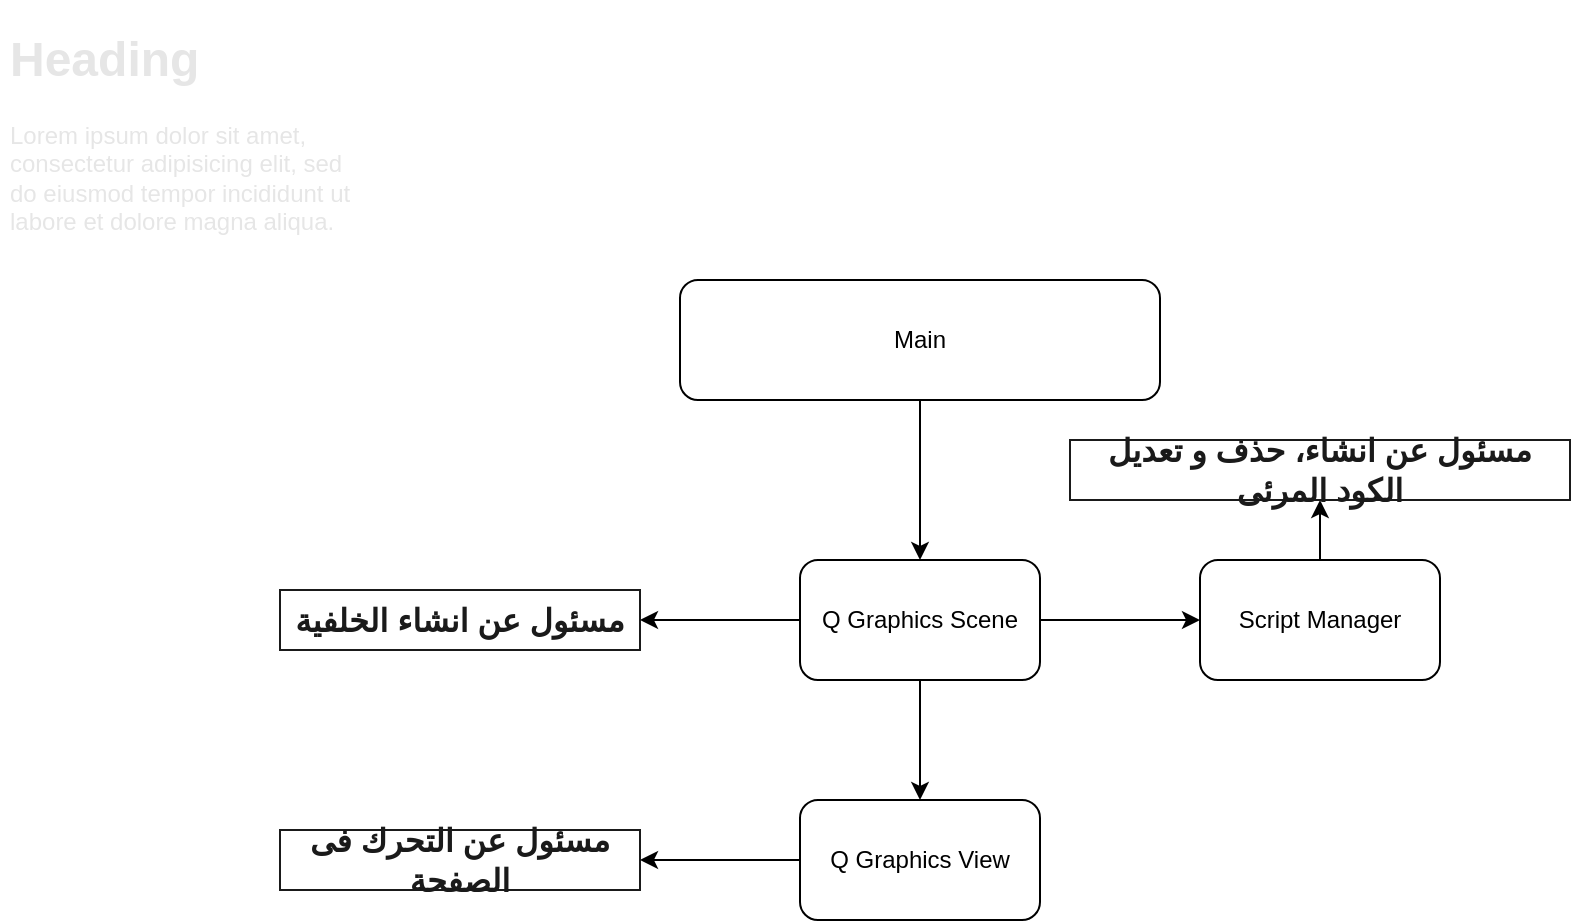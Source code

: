 <mxfile version="16.0.3" type="github">
  <diagram id="hCC37PdxLk1hiNzJ39LI" name="Page-1">
    <mxGraphModel dx="981" dy="520" grid="1" gridSize="20" guides="1" tooltips="1" connect="1" arrows="1" fold="1" page="1" pageScale="1" pageWidth="1920" pageHeight="1200" background="#FFFFFF" math="0" shadow="0">
      <root>
        <mxCell id="0" />
        <mxCell id="1" parent="0" />
        <mxCell id="mb9BTXo8A0_jGZtF6IZj-8" value="Main" style="rounded=1;whiteSpace=wrap;html=1;" parent="1" vertex="1">
          <mxGeometry x="420" y="250" width="240" height="60" as="geometry" />
        </mxCell>
        <mxCell id="CaGoJxjw2hJIUdzqTwTn-14" value="" style="rounded=0;orthogonalLoop=1;jettySize=auto;html=1;shadow=0;startArrow=classic;startFill=1;endArrow=none;endFill=0;" edge="1" parent="1" source="CaGoJxjw2hJIUdzqTwTn-11" target="CaGoJxjw2hJIUdzqTwTn-13">
          <mxGeometry relative="1" as="geometry" />
        </mxCell>
        <mxCell id="CaGoJxjw2hJIUdzqTwTn-11" value="Q Graphics View" style="whiteSpace=wrap;html=1;rounded=1;" vertex="1" parent="1">
          <mxGeometry x="480" y="510" width="120" height="60" as="geometry" />
        </mxCell>
        <mxCell id="CaGoJxjw2hJIUdzqTwTn-15" style="rounded=0;orthogonalLoop=1;jettySize=auto;html=1;shadow=0;startArrow=classic;startFill=1;endArrow=none;endFill=0;" edge="1" parent="1" source="CaGoJxjw2hJIUdzqTwTn-13" target="mb9BTXo8A0_jGZtF6IZj-8">
          <mxGeometry relative="1" as="geometry" />
        </mxCell>
        <mxCell id="CaGoJxjw2hJIUdzqTwTn-29" style="edgeStyle=none;rounded=0;orthogonalLoop=1;jettySize=auto;html=1;shadow=0;fontSize=16;fontColor=#FFFFFF;startArrow=classic;startFill=1;endArrow=none;endFill=0;verticalAlign=middle;horizontal=1;align=center;strokeColor=none;" edge="1" parent="1" source="CaGoJxjw2hJIUdzqTwTn-13" target="CaGoJxjw2hJIUdzqTwTn-28">
          <mxGeometry relative="1" as="geometry" />
        </mxCell>
        <mxCell id="CaGoJxjw2hJIUdzqTwTn-32" style="edgeStyle=none;rounded=0;orthogonalLoop=1;jettySize=auto;html=1;shadow=0;fontSize=16;fontColor=#FFFFFF;startArrow=none;startFill=0;endArrow=classic;endFill=1;strokeColor=default;" edge="1" parent="1" source="CaGoJxjw2hJIUdzqTwTn-13" target="CaGoJxjw2hJIUdzqTwTn-28">
          <mxGeometry relative="1" as="geometry" />
        </mxCell>
        <mxCell id="CaGoJxjw2hJIUdzqTwTn-13" value="Q Graphics Scene" style="whiteSpace=wrap;html=1;rounded=1;" vertex="1" parent="1">
          <mxGeometry x="480" y="390" width="120" height="60" as="geometry" />
        </mxCell>
        <mxCell id="CaGoJxjw2hJIUdzqTwTn-20" value="&lt;h1&gt;Heading&lt;/h1&gt;&lt;p&gt;Lorem ipsum dolor sit amet, consectetur adipisicing elit, sed do eiusmod tempor incididunt ut labore et dolore magna aliqua.&lt;/p&gt;" style="text;html=1;spacing=5;spacingTop=-20;whiteSpace=wrap;overflow=hidden;rounded=0;fontColor=#E6E6E6;" vertex="1" parent="1">
          <mxGeometry x="80" y="120" width="190" height="120" as="geometry" />
        </mxCell>
        <mxCell id="CaGoJxjw2hJIUdzqTwTn-22" style="edgeStyle=none;rounded=0;orthogonalLoop=1;jettySize=auto;html=1;shadow=0;fontColor=#E6E6E6;startArrow=classic;startFill=1;endArrow=none;endFill=0;" edge="1" parent="1" source="CaGoJxjw2hJIUdzqTwTn-21" target="CaGoJxjw2hJIUdzqTwTn-13">
          <mxGeometry relative="1" as="geometry">
            <mxPoint x="380" y="470" as="targetPoint" />
          </mxGeometry>
        </mxCell>
        <mxCell id="CaGoJxjw2hJIUdzqTwTn-21" value="مسئول عن انشاء الخلفية" style="text;align=center;verticalAlign=middle;rounded=0;imageWidth=24;imageHeight=24;arcSize=12;strokeWidth=1;sketch=0;shadow=0;glass=0;perimeterSpacing=0;fontSize=16;fillColor=#FFFFFF;strokeColor=#1A1A1A;fontColor=#1A1A1A;labelBackgroundColor=none;labelBorderColor=none;whiteSpace=wrap;html=1;fontStyle=1;gradientColor=none;gradientDirection=radial;" vertex="1" parent="1">
          <mxGeometry x="220" y="405" width="180" height="30" as="geometry" />
        </mxCell>
        <mxCell id="CaGoJxjw2hJIUdzqTwTn-25" style="edgeStyle=none;rounded=0;orthogonalLoop=1;jettySize=auto;html=1;shadow=0;fontSize=16;fontColor=#E6E6E6;startArrow=classic;startFill=1;endArrow=none;endFill=0;" edge="1" parent="1" source="CaGoJxjw2hJIUdzqTwTn-24" target="CaGoJxjw2hJIUdzqTwTn-11">
          <mxGeometry relative="1" as="geometry" />
        </mxCell>
        <mxCell id="CaGoJxjw2hJIUdzqTwTn-24" value="مسئول عن التحرك فى الصفحة" style="text;align=center;verticalAlign=middle;rounded=0;imageWidth=24;imageHeight=24;arcSize=12;strokeWidth=1;sketch=0;shadow=0;glass=0;perimeterSpacing=0;fontSize=16;fillColor=#FFFFFF;strokeColor=#1A1A1A;fontColor=#1A1A1A;labelBackgroundColor=none;labelBorderColor=none;whiteSpace=wrap;html=1;fontStyle=1;gradientColor=none;gradientDirection=radial;" vertex="1" parent="1">
          <mxGeometry x="220" y="525" width="180" height="30" as="geometry" />
        </mxCell>
        <mxCell id="CaGoJxjw2hJIUdzqTwTn-34" style="edgeStyle=none;rounded=0;orthogonalLoop=1;jettySize=auto;html=1;shadow=0;fontSize=16;fontColor=#FFFFFF;startArrow=none;startFill=0;endArrow=classic;endFill=1;strokeColor=default;" edge="1" parent="1" source="CaGoJxjw2hJIUdzqTwTn-28" target="CaGoJxjw2hJIUdzqTwTn-33">
          <mxGeometry relative="1" as="geometry" />
        </mxCell>
        <mxCell id="CaGoJxjw2hJIUdzqTwTn-28" value="Script Manager" style="whiteSpace=wrap;html=1;rounded=1;" vertex="1" parent="1">
          <mxGeometry x="680" y="390" width="120" height="60" as="geometry" />
        </mxCell>
        <mxCell id="CaGoJxjw2hJIUdzqTwTn-33" value="مسئول عن انشاء، حذف و تعديل الكود المرئى" style="text;align=center;verticalAlign=middle;rounded=0;imageWidth=24;imageHeight=24;arcSize=12;strokeWidth=1;sketch=0;shadow=0;glass=0;perimeterSpacing=0;fontSize=16;fillColor=#FFFFFF;strokeColor=#1A1A1A;fontColor=#1A1A1A;labelBackgroundColor=none;labelBorderColor=none;whiteSpace=wrap;html=1;fontStyle=1;gradientColor=none;gradientDirection=radial;" vertex="1" parent="1">
          <mxGeometry x="615" y="330" width="250" height="30" as="geometry" />
        </mxCell>
      </root>
    </mxGraphModel>
  </diagram>
</mxfile>
